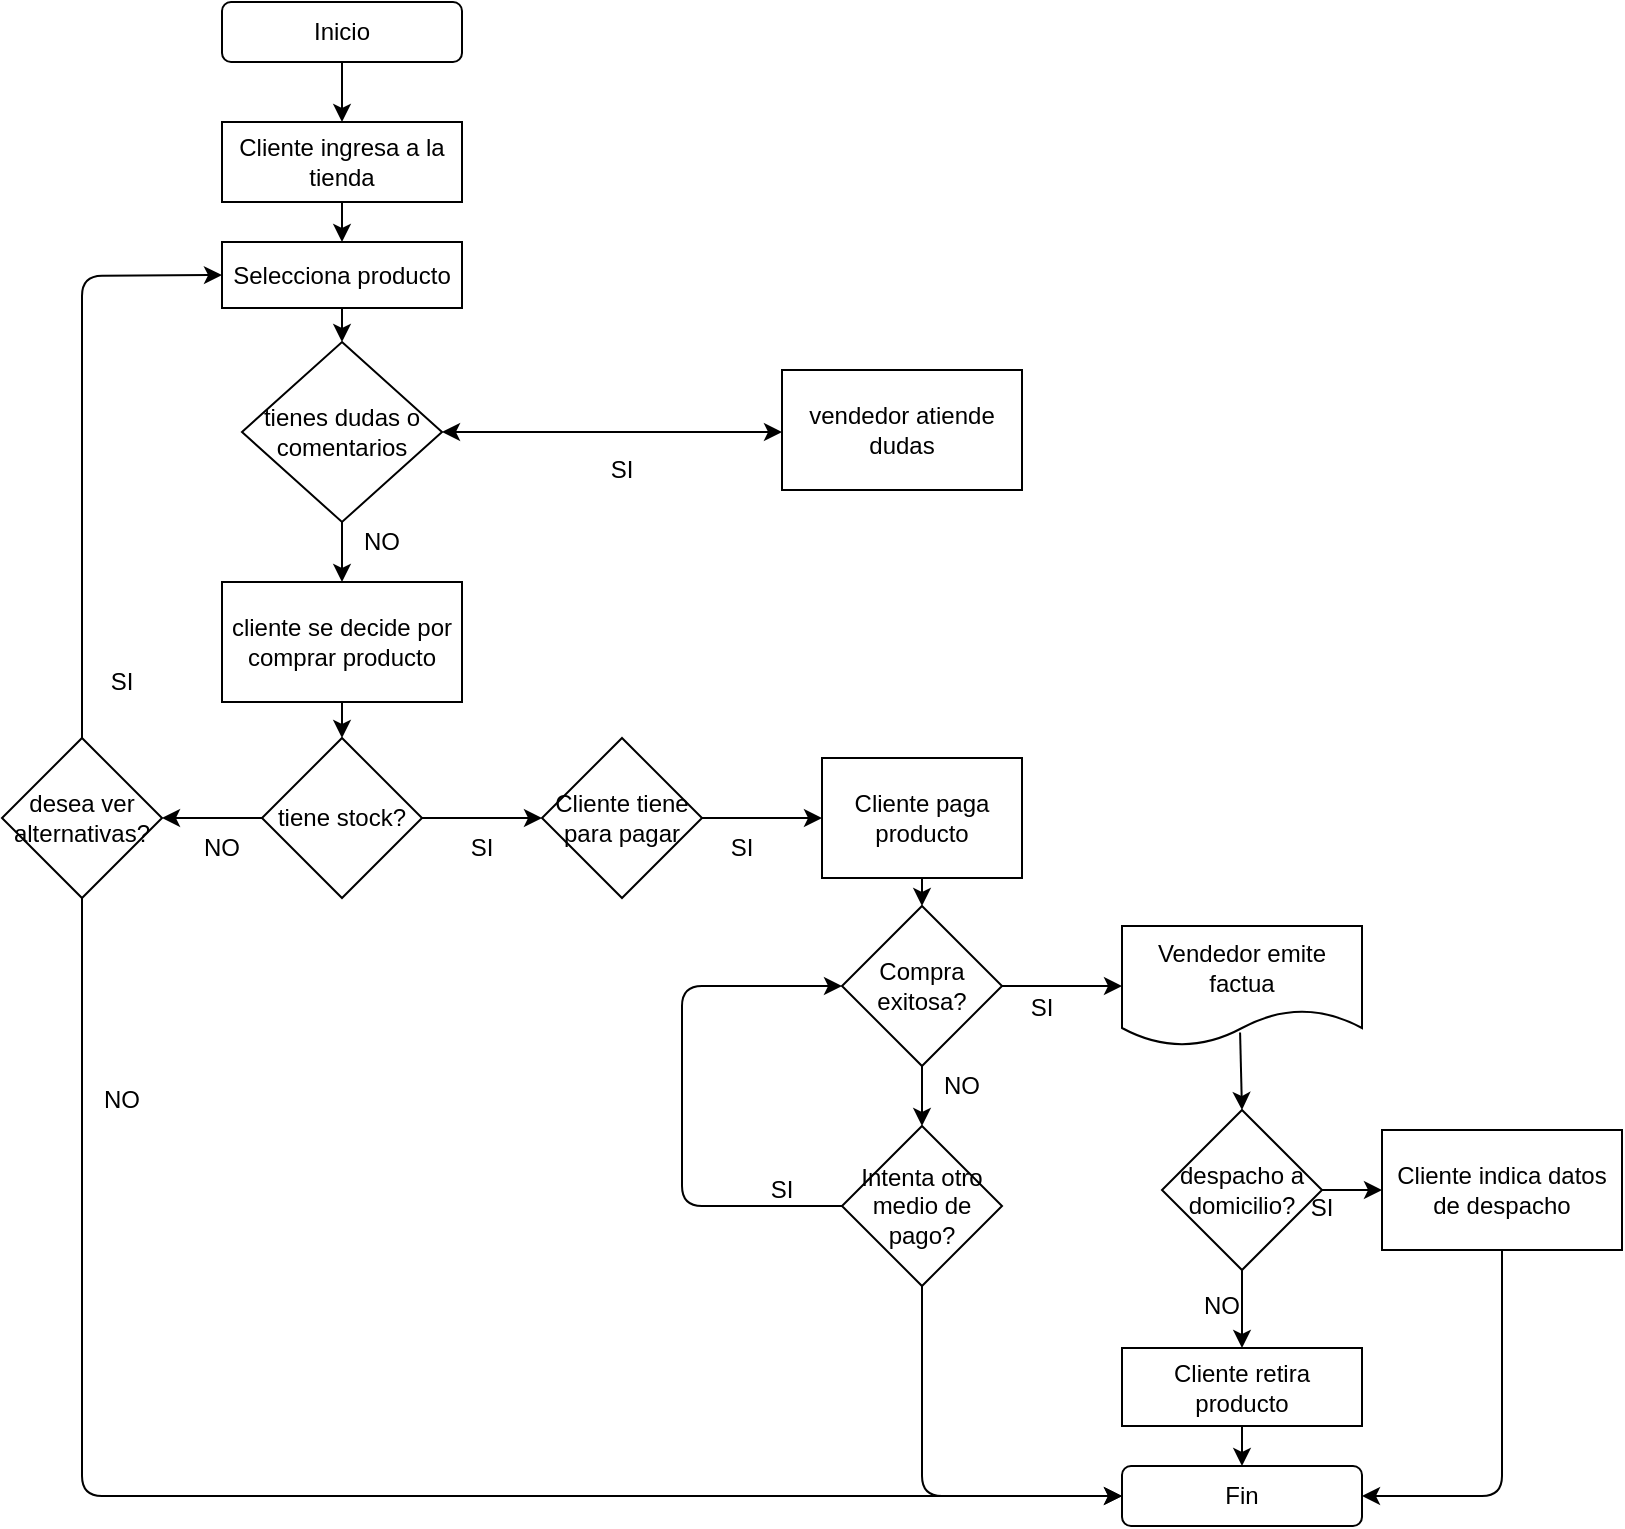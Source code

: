 <mxfile version="14.7.3" type="device"><diagram name="Page-1" id="c7558073-3199-34d8-9f00-42111426c3f3"><mxGraphModel dx="868" dy="516" grid="1" gridSize="10" guides="1" tooltips="1" connect="1" arrows="1" fold="1" page="1" pageScale="1" pageWidth="826" pageHeight="1169" background="none" math="0" shadow="0"><root><mxCell id="0"/><mxCell id="1" parent="0"/><mxCell id="tyJqYwYuQGkX90wvyWZN-96" value="Inicio" style="rounded=1;whiteSpace=wrap;html=1;" vertex="1" parent="1"><mxGeometry x="110" y="110" width="120" height="30" as="geometry"/></mxCell><mxCell id="tyJqYwYuQGkX90wvyWZN-153" value="" style="edgeStyle=orthogonalEdgeStyle;rounded=0;orthogonalLoop=1;jettySize=auto;html=1;exitX=0.5;exitY=1;exitDx=0;exitDy=0;entryX=0.5;entryY=0;entryDx=0;entryDy=0;" edge="1" parent="1" source="tyJqYwYuQGkX90wvyWZN-96" target="tyJqYwYuQGkX90wvyWZN-97"><mxGeometry relative="1" as="geometry"><mxPoint x="350" y="167" as="targetPoint"/></mxGeometry></mxCell><mxCell id="tyJqYwYuQGkX90wvyWZN-97" value="Cliente ingresa a la tienda" style="rounded=0;whiteSpace=wrap;html=1;" vertex="1" parent="1"><mxGeometry x="110" y="170" width="120" height="40" as="geometry"/></mxCell><mxCell id="tyJqYwYuQGkX90wvyWZN-98" value="Selecciona producto" style="rounded=0;whiteSpace=wrap;html=1;" vertex="1" parent="1"><mxGeometry x="110" y="230" width="120" height="33" as="geometry"/></mxCell><mxCell id="tyJqYwYuQGkX90wvyWZN-99" value="tienes dudas o comentarios" style="rhombus;whiteSpace=wrap;html=1;" vertex="1" parent="1"><mxGeometry x="120" y="280" width="100" height="90" as="geometry"/></mxCell><mxCell id="tyJqYwYuQGkX90wvyWZN-100" value="vendedor atiende dudas" style="rounded=0;whiteSpace=wrap;html=1;" vertex="1" parent="1"><mxGeometry x="390" y="294" width="120" height="60" as="geometry"/></mxCell><mxCell id="tyJqYwYuQGkX90wvyWZN-101" value="cliente se decide por comprar producto" style="rounded=0;whiteSpace=wrap;html=1;" vertex="1" parent="1"><mxGeometry x="110" y="400" width="120" height="60" as="geometry"/></mxCell><mxCell id="tyJqYwYuQGkX90wvyWZN-102" value="tiene stock?" style="rhombus;whiteSpace=wrap;html=1;" vertex="1" parent="1"><mxGeometry x="130" y="478" width="80" height="80" as="geometry"/></mxCell><mxCell id="tyJqYwYuQGkX90wvyWZN-104" value="desea ver alternativas?" style="rhombus;whiteSpace=wrap;html=1;" vertex="1" parent="1"><mxGeometry y="478" width="80" height="80" as="geometry"/></mxCell><mxCell id="tyJqYwYuQGkX90wvyWZN-105" value="Cliente indica datos de despacho" style="rounded=0;whiteSpace=wrap;html=1;" vertex="1" parent="1"><mxGeometry x="690" y="674" width="120" height="60" as="geometry"/></mxCell><mxCell id="tyJqYwYuQGkX90wvyWZN-106" value="Cliente paga producto" style="rounded=0;whiteSpace=wrap;html=1;" vertex="1" parent="1"><mxGeometry x="410" y="488" width="100" height="60" as="geometry"/></mxCell><mxCell id="tyJqYwYuQGkX90wvyWZN-107" value="Vendedor emite factua" style="shape=document;whiteSpace=wrap;html=1;boundedLbl=1;" vertex="1" parent="1"><mxGeometry x="560" y="572" width="120" height="60" as="geometry"/></mxCell><mxCell id="tyJqYwYuQGkX90wvyWZN-108" value="despacho a domicilio?" style="rhombus;whiteSpace=wrap;html=1;" vertex="1" parent="1"><mxGeometry x="580" y="664" width="80" height="80" as="geometry"/></mxCell><mxCell id="tyJqYwYuQGkX90wvyWZN-109" value="Cliente retira producto" style="rounded=0;whiteSpace=wrap;html=1;" vertex="1" parent="1"><mxGeometry x="560" y="783" width="120" height="39" as="geometry"/></mxCell><mxCell id="tyJqYwYuQGkX90wvyWZN-112" value="" style="endArrow=classic;html=1;exitX=0.5;exitY=1;exitDx=0;exitDy=0;entryX=0.5;entryY=0;entryDx=0;entryDy=0;" edge="1" parent="1" source="tyJqYwYuQGkX90wvyWZN-97" target="tyJqYwYuQGkX90wvyWZN-98"><mxGeometry width="50" height="50" relative="1" as="geometry"><mxPoint x="390" y="123" as="sourcePoint"/><mxPoint x="440" y="73" as="targetPoint"/></mxGeometry></mxCell><mxCell id="tyJqYwYuQGkX90wvyWZN-113" value="" style="endArrow=classic;html=1;exitX=0.5;exitY=1;exitDx=0;exitDy=0;entryX=0.5;entryY=0;entryDx=0;entryDy=0;" edge="1" parent="1" source="tyJqYwYuQGkX90wvyWZN-98" target="tyJqYwYuQGkX90wvyWZN-99"><mxGeometry width="50" height="50" relative="1" as="geometry"><mxPoint x="390" y="350" as="sourcePoint"/><mxPoint x="440" y="300" as="targetPoint"/></mxGeometry></mxCell><mxCell id="tyJqYwYuQGkX90wvyWZN-114" value="" style="endArrow=classic;html=1;exitX=0.5;exitY=1;exitDx=0;exitDy=0;" edge="1" parent="1" source="tyJqYwYuQGkX90wvyWZN-99" target="tyJqYwYuQGkX90wvyWZN-101"><mxGeometry width="50" height="50" relative="1" as="geometry"><mxPoint x="220" y="393" as="sourcePoint"/><mxPoint x="390" y="388" as="targetPoint"/></mxGeometry></mxCell><mxCell id="tyJqYwYuQGkX90wvyWZN-115" value="" style="endArrow=classic;startArrow=classic;html=1;exitX=1;exitY=0.5;exitDx=0;exitDy=0;entryX=0;entryY=0.517;entryDx=0;entryDy=0;entryPerimeter=0;" edge="1" parent="1" source="tyJqYwYuQGkX90wvyWZN-99" target="tyJqYwYuQGkX90wvyWZN-100"><mxGeometry width="50" height="50" relative="1" as="geometry"><mxPoint x="270" y="349" as="sourcePoint"/><mxPoint x="320" y="299" as="targetPoint"/></mxGeometry></mxCell><mxCell id="tyJqYwYuQGkX90wvyWZN-116" value="" style="endArrow=classic;html=1;exitX=0.5;exitY=1;exitDx=0;exitDy=0;" edge="1" parent="1" source="tyJqYwYuQGkX90wvyWZN-101" target="tyJqYwYuQGkX90wvyWZN-102"><mxGeometry width="50" height="50" relative="1" as="geometry"><mxPoint x="270" y="489" as="sourcePoint"/><mxPoint x="320" y="439" as="targetPoint"/></mxGeometry></mxCell><mxCell id="tyJqYwYuQGkX90wvyWZN-117" value="" style="endArrow=classic;html=1;exitX=0;exitY=0.5;exitDx=0;exitDy=0;entryX=1;entryY=0.5;entryDx=0;entryDy=0;" edge="1" parent="1" source="tyJqYwYuQGkX90wvyWZN-102" target="tyJqYwYuQGkX90wvyWZN-104"><mxGeometry width="50" height="50" relative="1" as="geometry"><mxPoint x="390" y="459" as="sourcePoint"/><mxPoint x="440" y="409" as="targetPoint"/></mxGeometry></mxCell><mxCell id="tyJqYwYuQGkX90wvyWZN-118" value="" style="endArrow=classic;html=1;exitX=0.5;exitY=0;exitDx=0;exitDy=0;entryX=0;entryY=0.5;entryDx=0;entryDy=0;" edge="1" parent="1" source="tyJqYwYuQGkX90wvyWZN-104" target="tyJqYwYuQGkX90wvyWZN-98"><mxGeometry width="50" height="50" relative="1" as="geometry"><mxPoint x="390" y="390" as="sourcePoint"/><mxPoint x="440" y="340" as="targetPoint"/><Array as="points"><mxPoint x="40" y="247"/></Array></mxGeometry></mxCell><mxCell id="tyJqYwYuQGkX90wvyWZN-121" value="" style="endArrow=classic;html=1;exitX=1;exitY=0.5;exitDx=0;exitDy=0;entryX=0;entryY=0.5;entryDx=0;entryDy=0;" edge="1" parent="1" source="tyJqYwYuQGkX90wvyWZN-128" target="tyJqYwYuQGkX90wvyWZN-107"><mxGeometry width="50" height="50" relative="1" as="geometry"><mxPoint x="560" y="647" as="sourcePoint"/><mxPoint x="610" y="597" as="targetPoint"/></mxGeometry></mxCell><mxCell id="tyJqYwYuQGkX90wvyWZN-122" value="" style="endArrow=classic;html=1;exitX=0.5;exitY=1;exitDx=0;exitDy=0;" edge="1" parent="1" source="tyJqYwYuQGkX90wvyWZN-108" target="tyJqYwYuQGkX90wvyWZN-109"><mxGeometry width="50" height="50" relative="1" as="geometry"><mxPoint x="690" y="762" as="sourcePoint"/><mxPoint x="740" y="712" as="targetPoint"/></mxGeometry></mxCell><mxCell id="tyJqYwYuQGkX90wvyWZN-123" value="" style="endArrow=classic;html=1;exitX=1;exitY=0.5;exitDx=0;exitDy=0;entryX=0;entryY=0.5;entryDx=0;entryDy=0;" edge="1" parent="1" source="tyJqYwYuQGkX90wvyWZN-108" target="tyJqYwYuQGkX90wvyWZN-105"><mxGeometry width="50" height="50" relative="1" as="geometry"><mxPoint x="690" y="743" as="sourcePoint"/><mxPoint x="740" y="693" as="targetPoint"/></mxGeometry></mxCell><mxCell id="tyJqYwYuQGkX90wvyWZN-124" value="Fin" style="rounded=1;whiteSpace=wrap;html=1;" vertex="1" parent="1"><mxGeometry x="560" y="842" width="120" height="30" as="geometry"/></mxCell><mxCell id="tyJqYwYuQGkX90wvyWZN-125" value="" style="endArrow=classic;html=1;exitX=0.5;exitY=1;exitDx=0;exitDy=0;entryX=0.5;entryY=0;entryDx=0;entryDy=0;" edge="1" parent="1" source="tyJqYwYuQGkX90wvyWZN-109" target="tyJqYwYuQGkX90wvyWZN-124"><mxGeometry width="50" height="50" relative="1" as="geometry"><mxPoint x="690" y="963" as="sourcePoint"/><mxPoint x="740" y="913" as="targetPoint"/></mxGeometry></mxCell><mxCell id="tyJqYwYuQGkX90wvyWZN-126" value="" style="endArrow=classic;html=1;exitX=0.5;exitY=1;exitDx=0;exitDy=0;entryX=1;entryY=0.5;entryDx=0;entryDy=0;" edge="1" parent="1" source="tyJqYwYuQGkX90wvyWZN-105" target="tyJqYwYuQGkX90wvyWZN-124"><mxGeometry width="50" height="50" relative="1" as="geometry"><mxPoint x="690" y="1002" as="sourcePoint"/><mxPoint x="740" y="952" as="targetPoint"/><Array as="points"><mxPoint x="750" y="857"/></Array></mxGeometry></mxCell><mxCell id="tyJqYwYuQGkX90wvyWZN-127" value="Cliente tiene para pagar" style="rhombus;whiteSpace=wrap;html=1;" vertex="1" parent="1"><mxGeometry x="270" y="478" width="80" height="80" as="geometry"/></mxCell><mxCell id="tyJqYwYuQGkX90wvyWZN-128" value="Compra exitosa?" style="rhombus;whiteSpace=wrap;html=1;" vertex="1" parent="1"><mxGeometry x="420" y="562" width="80" height="80" as="geometry"/></mxCell><mxCell id="tyJqYwYuQGkX90wvyWZN-129" value="" style="endArrow=classic;html=1;exitX=1;exitY=0.5;exitDx=0;exitDy=0;entryX=0;entryY=0.5;entryDx=0;entryDy=0;" edge="1" parent="1" source="tyJqYwYuQGkX90wvyWZN-102" target="tyJqYwYuQGkX90wvyWZN-127"><mxGeometry width="50" height="50" relative="1" as="geometry"><mxPoint x="110" y="589" as="sourcePoint"/><mxPoint x="160" y="539" as="targetPoint"/></mxGeometry></mxCell><mxCell id="tyJqYwYuQGkX90wvyWZN-130" value="" style="endArrow=classic;html=1;exitX=1;exitY=0.5;exitDx=0;exitDy=0;entryX=0;entryY=0.5;entryDx=0;entryDy=0;" edge="1" parent="1" source="tyJqYwYuQGkX90wvyWZN-127" target="tyJqYwYuQGkX90wvyWZN-106"><mxGeometry width="50" height="50" relative="1" as="geometry"><mxPoint x="110" y="589" as="sourcePoint"/><mxPoint x="160" y="539" as="targetPoint"/></mxGeometry></mxCell><mxCell id="tyJqYwYuQGkX90wvyWZN-131" value="" style="endArrow=classic;html=1;exitX=0.5;exitY=1;exitDx=0;exitDy=0;entryX=0.5;entryY=0;entryDx=0;entryDy=0;" edge="1" parent="1" source="tyJqYwYuQGkX90wvyWZN-106" target="tyJqYwYuQGkX90wvyWZN-128"><mxGeometry width="50" height="50" relative="1" as="geometry"><mxPoint x="600" y="589" as="sourcePoint"/><mxPoint x="650" y="539" as="targetPoint"/></mxGeometry></mxCell><mxCell id="tyJqYwYuQGkX90wvyWZN-132" value="" style="endArrow=classic;html=1;exitX=0.492;exitY=0.888;exitDx=0;exitDy=0;exitPerimeter=0;entryX=0.5;entryY=0;entryDx=0;entryDy=0;" edge="1" parent="1" source="tyJqYwYuQGkX90wvyWZN-107" target="tyJqYwYuQGkX90wvyWZN-108"><mxGeometry width="50" height="50" relative="1" as="geometry"><mxPoint x="600" y="573" as="sourcePoint"/><mxPoint x="650" y="523" as="targetPoint"/></mxGeometry></mxCell><mxCell id="tyJqYwYuQGkX90wvyWZN-133" value="Intenta otro medio de pago?" style="rhombus;whiteSpace=wrap;html=1;" vertex="1" parent="1"><mxGeometry x="420" y="672" width="80" height="80" as="geometry"/></mxCell><mxCell id="tyJqYwYuQGkX90wvyWZN-134" value="" style="endArrow=classic;html=1;exitX=0.5;exitY=1;exitDx=0;exitDy=0;entryX=0.5;entryY=0;entryDx=0;entryDy=0;" edge="1" parent="1" source="tyJqYwYuQGkX90wvyWZN-128" target="tyJqYwYuQGkX90wvyWZN-133"><mxGeometry width="50" height="50" relative="1" as="geometry"><mxPoint x="600" y="783" as="sourcePoint"/><mxPoint x="450" y="713" as="targetPoint"/></mxGeometry></mxCell><mxCell id="tyJqYwYuQGkX90wvyWZN-135" value="" style="endArrow=classic;html=1;exitX=0.5;exitY=1;exitDx=0;exitDy=0;entryX=0;entryY=0.5;entryDx=0;entryDy=0;" edge="1" parent="1" source="tyJqYwYuQGkX90wvyWZN-133" target="tyJqYwYuQGkX90wvyWZN-124"><mxGeometry width="50" height="50" relative="1" as="geometry"><mxPoint x="600" y="802" as="sourcePoint"/><mxPoint x="650" y="752" as="targetPoint"/><Array as="points"><mxPoint x="460" y="857"/></Array></mxGeometry></mxCell><mxCell id="tyJqYwYuQGkX90wvyWZN-136" value="SI" style="text;html=1;strokeColor=none;fillColor=none;align=center;verticalAlign=middle;whiteSpace=wrap;rounded=0;" vertex="1" parent="1"><mxGeometry x="290" y="334" width="40" height="20" as="geometry"/></mxCell><mxCell id="tyJqYwYuQGkX90wvyWZN-137" value="SI" style="text;html=1;strokeColor=none;fillColor=none;align=center;verticalAlign=middle;whiteSpace=wrap;rounded=0;" vertex="1" parent="1"><mxGeometry x="220" y="523" width="40" height="20" as="geometry"/></mxCell><mxCell id="tyJqYwYuQGkX90wvyWZN-138" value="SI" style="text;html=1;strokeColor=none;fillColor=none;align=center;verticalAlign=middle;whiteSpace=wrap;rounded=0;" vertex="1" parent="1"><mxGeometry x="350" y="523" width="40" height="20" as="geometry"/></mxCell><mxCell id="tyJqYwYuQGkX90wvyWZN-139" value="SI" style="text;html=1;strokeColor=none;fillColor=none;align=center;verticalAlign=middle;whiteSpace=wrap;rounded=0;" vertex="1" parent="1"><mxGeometry x="500" y="603" width="40" height="20" as="geometry"/></mxCell><mxCell id="tyJqYwYuQGkX90wvyWZN-140" value="SI" style="text;html=1;strokeColor=none;fillColor=none;align=center;verticalAlign=middle;whiteSpace=wrap;rounded=0;" vertex="1" parent="1"><mxGeometry x="370" y="694" width="40" height="20" as="geometry"/></mxCell><mxCell id="tyJqYwYuQGkX90wvyWZN-141" value="SI" style="text;html=1;strokeColor=none;fillColor=none;align=center;verticalAlign=middle;whiteSpace=wrap;rounded=0;" vertex="1" parent="1"><mxGeometry x="640" y="703" width="40" height="20" as="geometry"/></mxCell><mxCell id="tyJqYwYuQGkX90wvyWZN-142" value="NO" style="text;html=1;strokeColor=none;fillColor=none;align=center;verticalAlign=middle;whiteSpace=wrap;rounded=0;" vertex="1" parent="1"><mxGeometry x="170" y="370" width="40" height="20" as="geometry"/></mxCell><mxCell id="tyJqYwYuQGkX90wvyWZN-143" value="NO" style="text;html=1;strokeColor=none;fillColor=none;align=center;verticalAlign=middle;whiteSpace=wrap;rounded=0;" vertex="1" parent="1"><mxGeometry x="90" y="523" width="40" height="20" as="geometry"/></mxCell><mxCell id="tyJqYwYuQGkX90wvyWZN-144" value="NO" style="text;html=1;strokeColor=none;fillColor=none;align=center;verticalAlign=middle;whiteSpace=wrap;rounded=0;" vertex="1" parent="1"><mxGeometry x="40" y="649" width="40" height="20" as="geometry"/></mxCell><mxCell id="tyJqYwYuQGkX90wvyWZN-145" value="SI" style="text;html=1;strokeColor=none;fillColor=none;align=center;verticalAlign=middle;whiteSpace=wrap;rounded=0;" vertex="1" parent="1"><mxGeometry x="40" y="440" width="40" height="20" as="geometry"/></mxCell><mxCell id="tyJqYwYuQGkX90wvyWZN-146" value="NO" style="text;html=1;strokeColor=none;fillColor=none;align=center;verticalAlign=middle;whiteSpace=wrap;rounded=0;" vertex="1" parent="1"><mxGeometry x="460" y="642" width="40" height="20" as="geometry"/></mxCell><mxCell id="tyJqYwYuQGkX90wvyWZN-147" value="NO" style="text;html=1;strokeColor=none;fillColor=none;align=center;verticalAlign=middle;whiteSpace=wrap;rounded=0;" vertex="1" parent="1"><mxGeometry x="590" y="752" width="40" height="20" as="geometry"/></mxCell><mxCell id="tyJqYwYuQGkX90wvyWZN-148" value="" style="endArrow=classic;html=1;exitX=0.5;exitY=1;exitDx=0;exitDy=0;entryX=0;entryY=0.5;entryDx=0;entryDy=0;" edge="1" parent="1" source="tyJqYwYuQGkX90wvyWZN-104" target="tyJqYwYuQGkX90wvyWZN-124"><mxGeometry width="50" height="50" relative="1" as="geometry"><mxPoint x="420" y="778" as="sourcePoint"/><mxPoint x="470" y="728" as="targetPoint"/><Array as="points"><mxPoint x="40" y="857"/></Array></mxGeometry></mxCell><mxCell id="tyJqYwYuQGkX90wvyWZN-150" value="" style="endArrow=classic;html=1;exitX=0;exitY=0.5;exitDx=0;exitDy=0;entryX=0;entryY=0.5;entryDx=0;entryDy=0;" edge="1" parent="1" source="tyJqYwYuQGkX90wvyWZN-133" target="tyJqYwYuQGkX90wvyWZN-128"><mxGeometry width="50" height="50" relative="1" as="geometry"><mxPoint x="420" y="702" as="sourcePoint"/><mxPoint x="470" y="652" as="targetPoint"/><Array as="points"><mxPoint x="340" y="712"/><mxPoint x="340" y="602"/></Array></mxGeometry></mxCell></root></mxGraphModel></diagram></mxfile>